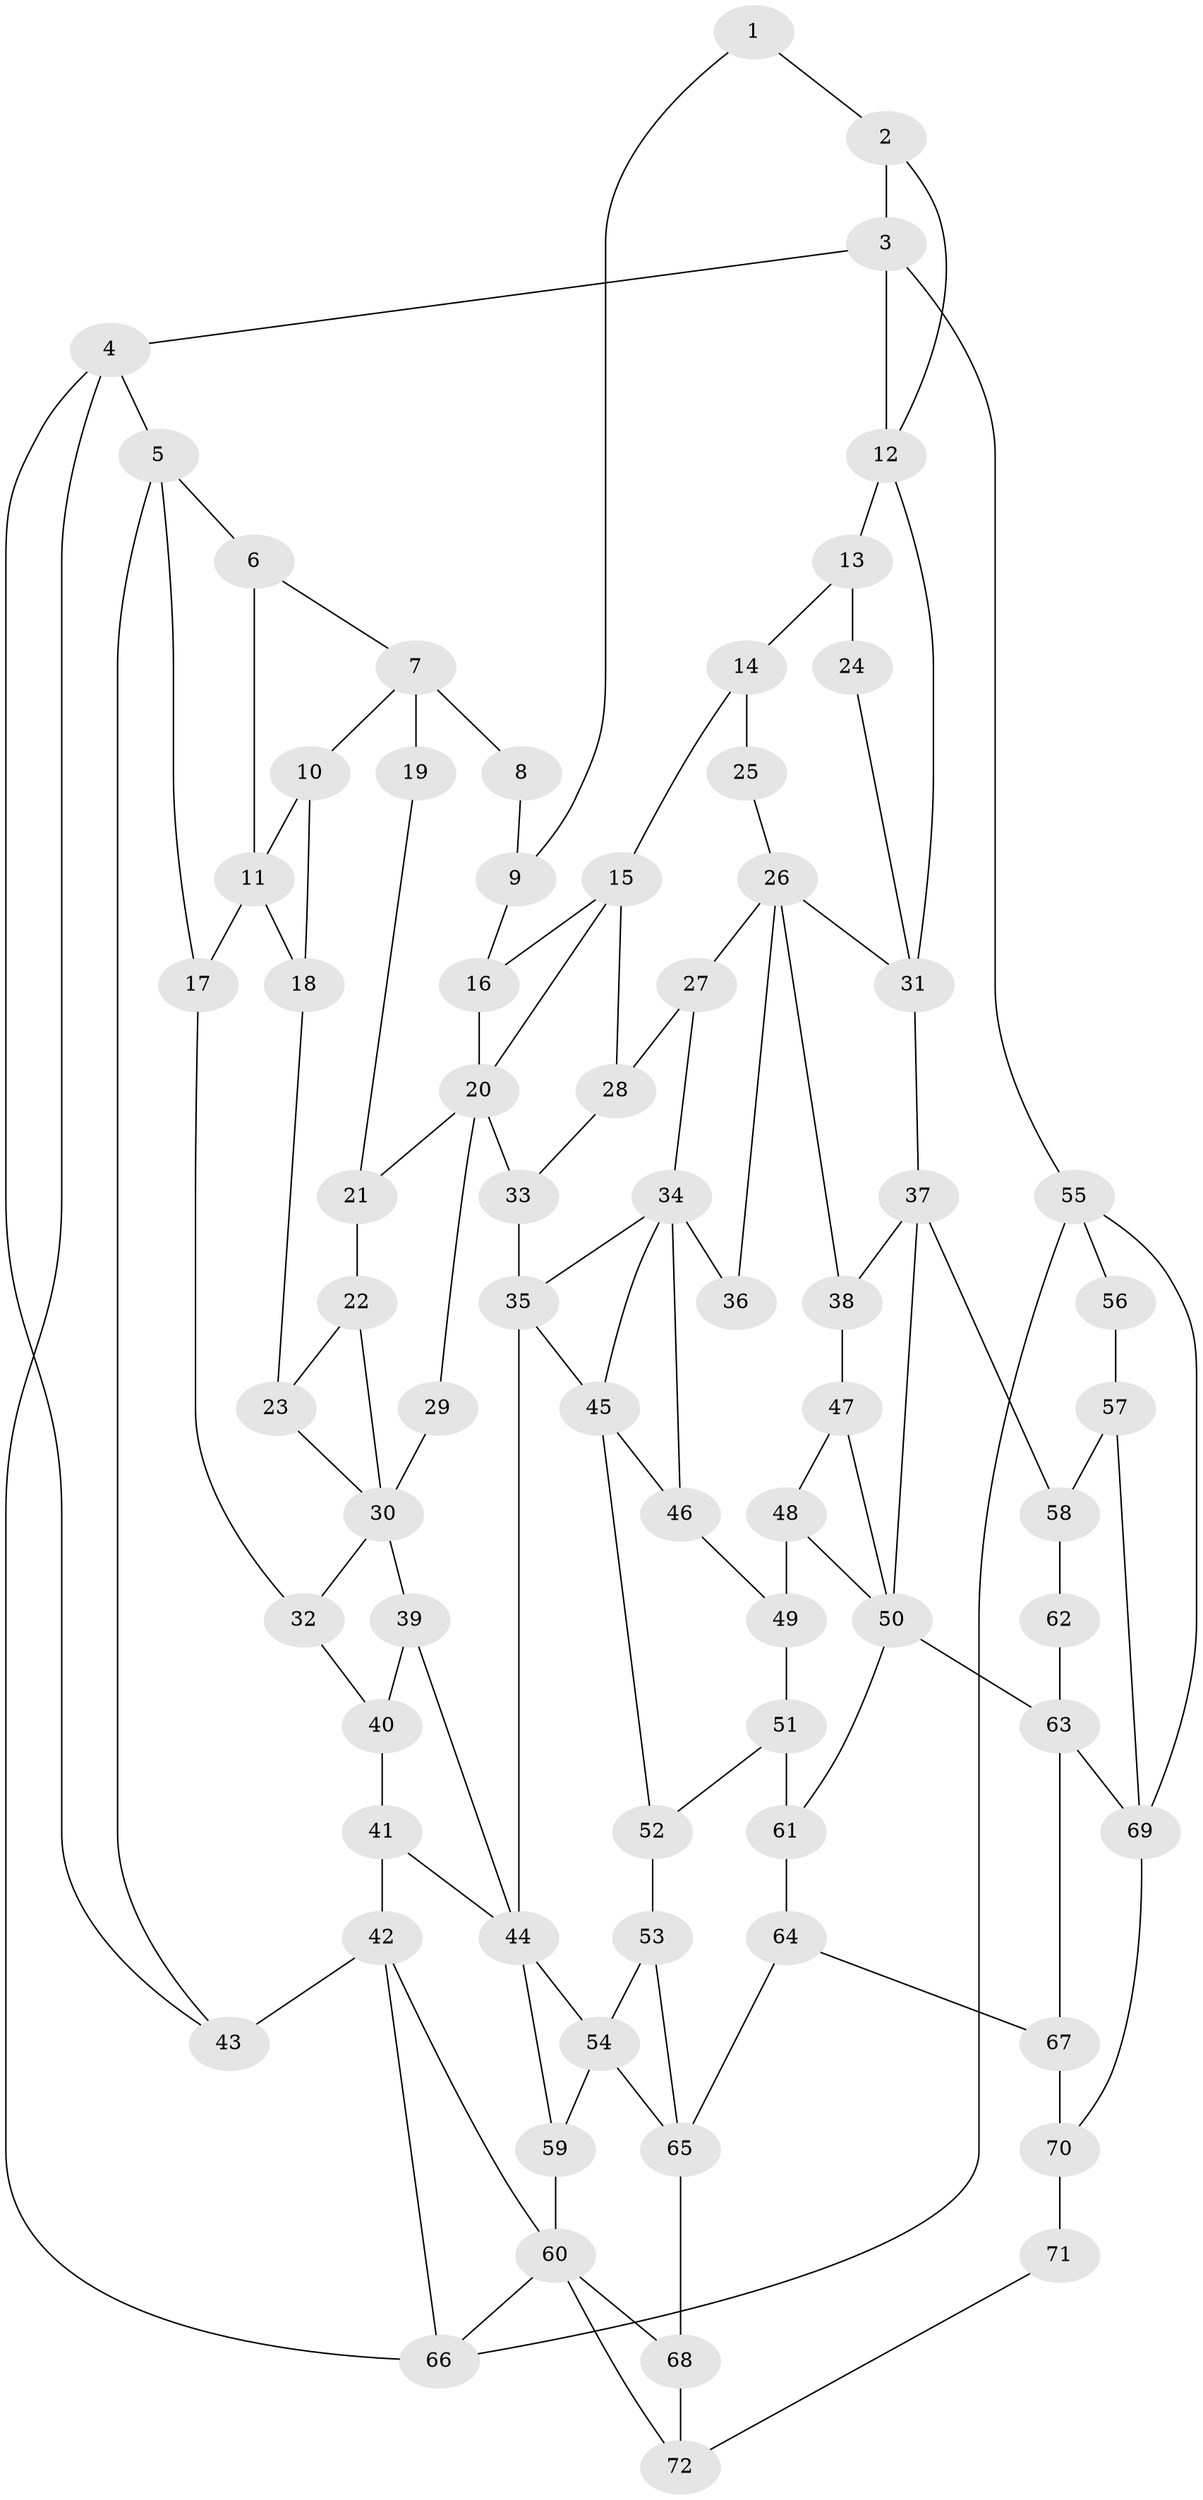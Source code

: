 // original degree distribution, {3: 0.027777777777777776, 4: 0.25, 6: 0.2638888888888889, 5: 0.4583333333333333}
// Generated by graph-tools (version 1.1) at 2025/38/03/09/25 02:38:31]
// undirected, 72 vertices, 119 edges
graph export_dot {
graph [start="1"]
  node [color=gray90,style=filled];
  1;
  2;
  3;
  4;
  5;
  6;
  7;
  8;
  9;
  10;
  11;
  12;
  13;
  14;
  15;
  16;
  17;
  18;
  19;
  20;
  21;
  22;
  23;
  24;
  25;
  26;
  27;
  28;
  29;
  30;
  31;
  32;
  33;
  34;
  35;
  36;
  37;
  38;
  39;
  40;
  41;
  42;
  43;
  44;
  45;
  46;
  47;
  48;
  49;
  50;
  51;
  52;
  53;
  54;
  55;
  56;
  57;
  58;
  59;
  60;
  61;
  62;
  63;
  64;
  65;
  66;
  67;
  68;
  69;
  70;
  71;
  72;
  1 -- 2 [weight=1.0];
  1 -- 9 [weight=1.0];
  2 -- 3 [weight=1.0];
  2 -- 12 [weight=1.0];
  3 -- 4 [weight=1.0];
  3 -- 12 [weight=1.0];
  3 -- 55 [weight=1.0];
  4 -- 5 [weight=1.0];
  4 -- 43 [weight=1.0];
  4 -- 66 [weight=1.0];
  5 -- 6 [weight=1.0];
  5 -- 17 [weight=1.0];
  5 -- 43 [weight=1.0];
  6 -- 7 [weight=1.0];
  6 -- 11 [weight=1.0];
  7 -- 8 [weight=2.0];
  7 -- 10 [weight=1.0];
  7 -- 19 [weight=2.0];
  8 -- 9 [weight=1.0];
  9 -- 16 [weight=1.0];
  10 -- 11 [weight=1.0];
  10 -- 18 [weight=1.0];
  11 -- 17 [weight=1.0];
  11 -- 18 [weight=1.0];
  12 -- 13 [weight=2.0];
  12 -- 31 [weight=1.0];
  13 -- 14 [weight=2.0];
  13 -- 24 [weight=2.0];
  14 -- 15 [weight=2.0];
  14 -- 25 [weight=2.0];
  15 -- 16 [weight=1.0];
  15 -- 20 [weight=1.0];
  15 -- 28 [weight=1.0];
  16 -- 20 [weight=1.0];
  17 -- 32 [weight=1.0];
  18 -- 23 [weight=1.0];
  19 -- 21 [weight=1.0];
  20 -- 21 [weight=1.0];
  20 -- 29 [weight=1.0];
  20 -- 33 [weight=1.0];
  21 -- 22 [weight=1.0];
  22 -- 23 [weight=1.0];
  22 -- 30 [weight=1.0];
  23 -- 30 [weight=1.0];
  24 -- 31 [weight=1.0];
  25 -- 26 [weight=1.0];
  26 -- 27 [weight=1.0];
  26 -- 31 [weight=1.0];
  26 -- 36 [weight=1.0];
  26 -- 38 [weight=1.0];
  27 -- 28 [weight=1.0];
  27 -- 34 [weight=1.0];
  28 -- 33 [weight=1.0];
  29 -- 30 [weight=2.0];
  30 -- 32 [weight=1.0];
  30 -- 39 [weight=1.0];
  31 -- 37 [weight=2.0];
  32 -- 40 [weight=1.0];
  33 -- 35 [weight=1.0];
  34 -- 35 [weight=1.0];
  34 -- 36 [weight=2.0];
  34 -- 45 [weight=1.0];
  34 -- 46 [weight=1.0];
  35 -- 44 [weight=2.0];
  35 -- 45 [weight=1.0];
  37 -- 38 [weight=1.0];
  37 -- 50 [weight=1.0];
  37 -- 58 [weight=2.0];
  38 -- 47 [weight=1.0];
  39 -- 40 [weight=1.0];
  39 -- 44 [weight=1.0];
  40 -- 41 [weight=1.0];
  41 -- 42 [weight=1.0];
  41 -- 44 [weight=1.0];
  42 -- 43 [weight=2.0];
  42 -- 60 [weight=1.0];
  42 -- 66 [weight=1.0];
  44 -- 54 [weight=1.0];
  44 -- 59 [weight=1.0];
  45 -- 46 [weight=1.0];
  45 -- 52 [weight=1.0];
  46 -- 49 [weight=1.0];
  47 -- 48 [weight=1.0];
  47 -- 50 [weight=1.0];
  48 -- 49 [weight=4.0];
  48 -- 50 [weight=1.0];
  49 -- 51 [weight=1.0];
  50 -- 61 [weight=1.0];
  50 -- 63 [weight=1.0];
  51 -- 52 [weight=1.0];
  51 -- 61 [weight=1.0];
  52 -- 53 [weight=1.0];
  53 -- 54 [weight=1.0];
  53 -- 65 [weight=1.0];
  54 -- 59 [weight=1.0];
  54 -- 65 [weight=1.0];
  55 -- 56 [weight=1.0];
  55 -- 66 [weight=1.0];
  55 -- 69 [weight=1.0];
  56 -- 57 [weight=2.0];
  57 -- 58 [weight=2.0];
  57 -- 69 [weight=1.0];
  58 -- 62 [weight=2.0];
  59 -- 60 [weight=2.0];
  60 -- 66 [weight=1.0];
  60 -- 68 [weight=1.0];
  60 -- 72 [weight=1.0];
  61 -- 64 [weight=1.0];
  62 -- 63 [weight=1.0];
  63 -- 67 [weight=1.0];
  63 -- 69 [weight=1.0];
  64 -- 65 [weight=2.0];
  64 -- 67 [weight=2.0];
  65 -- 68 [weight=2.0];
  67 -- 70 [weight=2.0];
  68 -- 72 [weight=1.0];
  69 -- 70 [weight=2.0];
  70 -- 71 [weight=2.0];
  71 -- 72 [weight=1.0];
}
